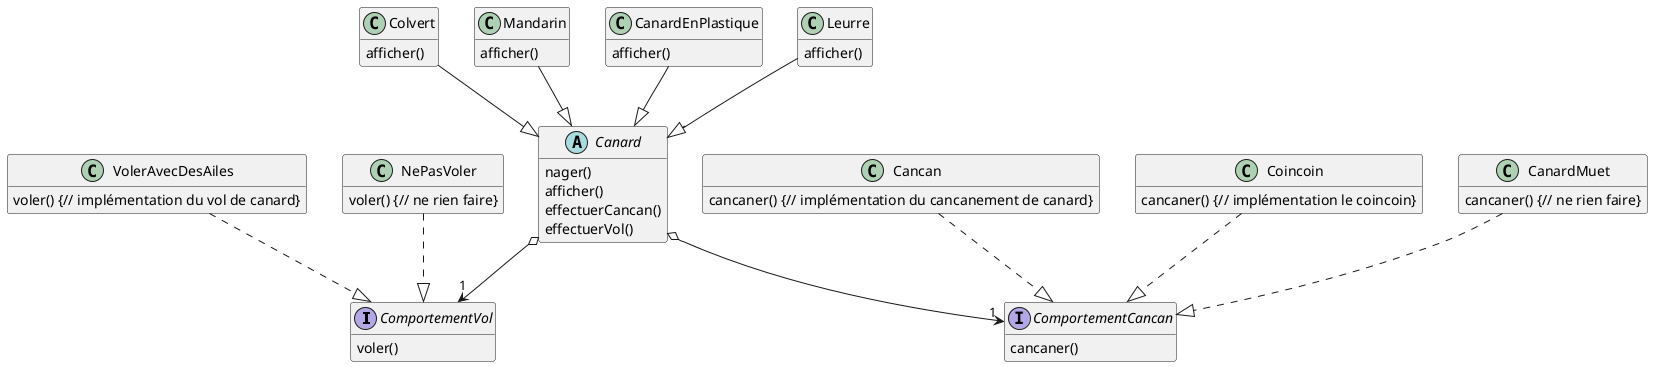 @startuml

'-----------------------------------
' UML concepts illustrated
' JMB 2014
'-----------------------------------

'hide circle
hide empty members
hide empty methods


interface ComportementVol {
voler()
}
interface ComportementCancan {
cancaner()
}
class VolerAvecDesAiles {
voler() {// implémentation du vol de canard}
}
class NePasVoler {
voler() {// ne rien faire}
}
class Cancan{
cancaner() {// implémentation du cancanement de canard}
}
class Coincoin{
cancaner() {// implémentation le coincoin}
}
class CanardMuet{
cancaner() {// ne rien faire}
}

abstract class Canard {
nager()
afficher()
effectuerCancan()
effectuerVol()
}
class Colvert {
afficher()
}
class Mandarin {
afficher()
}
class CanardEnPlastique {
afficher()
}
class Leurre {
afficher()
}


NePasVoler ..|> ComportementVol
VolerAvecDesAiles ..|> ComportementVol

Cancan ..|> ComportementCancan
Coincoin ..|> ComportementCancan
CanardMuet ..|> ComportementCancan

Colvert --|> Canard
Leurre --|> Canard
Mandarin --|> Canard
CanardEnPlastique --|> Canard

Canard o--> "1" ComportementVol
Canard o--> "1" ComportementCancan

@enduml
